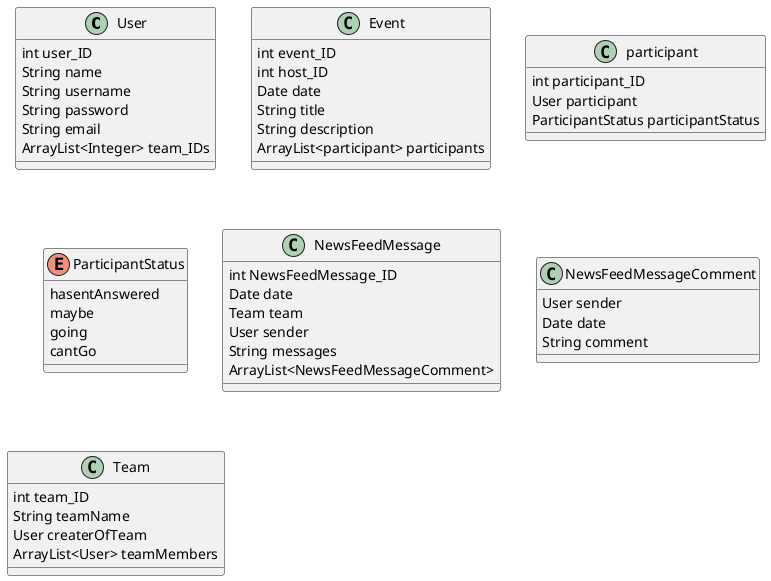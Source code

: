 @startuml
class User{
    int user_ID
    String name
    String username
    String password
    String email
    ArrayList<Integer> team_IDs
}

class Event{
    int event_ID
    int host_ID
    Date date
    String title
    String description
    ArrayList<participant> participants
}

class participant{
    int participant_ID
    User participant
    ParticipantStatus participantStatus
}

enum ParticipantStatus{
    hasentAnswered
    maybe
    going
    cantGo
}

class NewsFeedMessage{
    int NewsFeedMessage_ID
    Date date
    Team team
    User sender
    String messages
    ArrayList<NewsFeedMessageComment>
}

class NewsFeedMessageComment{
    User sender
    Date date
    String comment
}

class Team{
    int team_ID
    String teamName
    User createrOfTeam
    ArrayList<User> teamMembers
}

@enduml